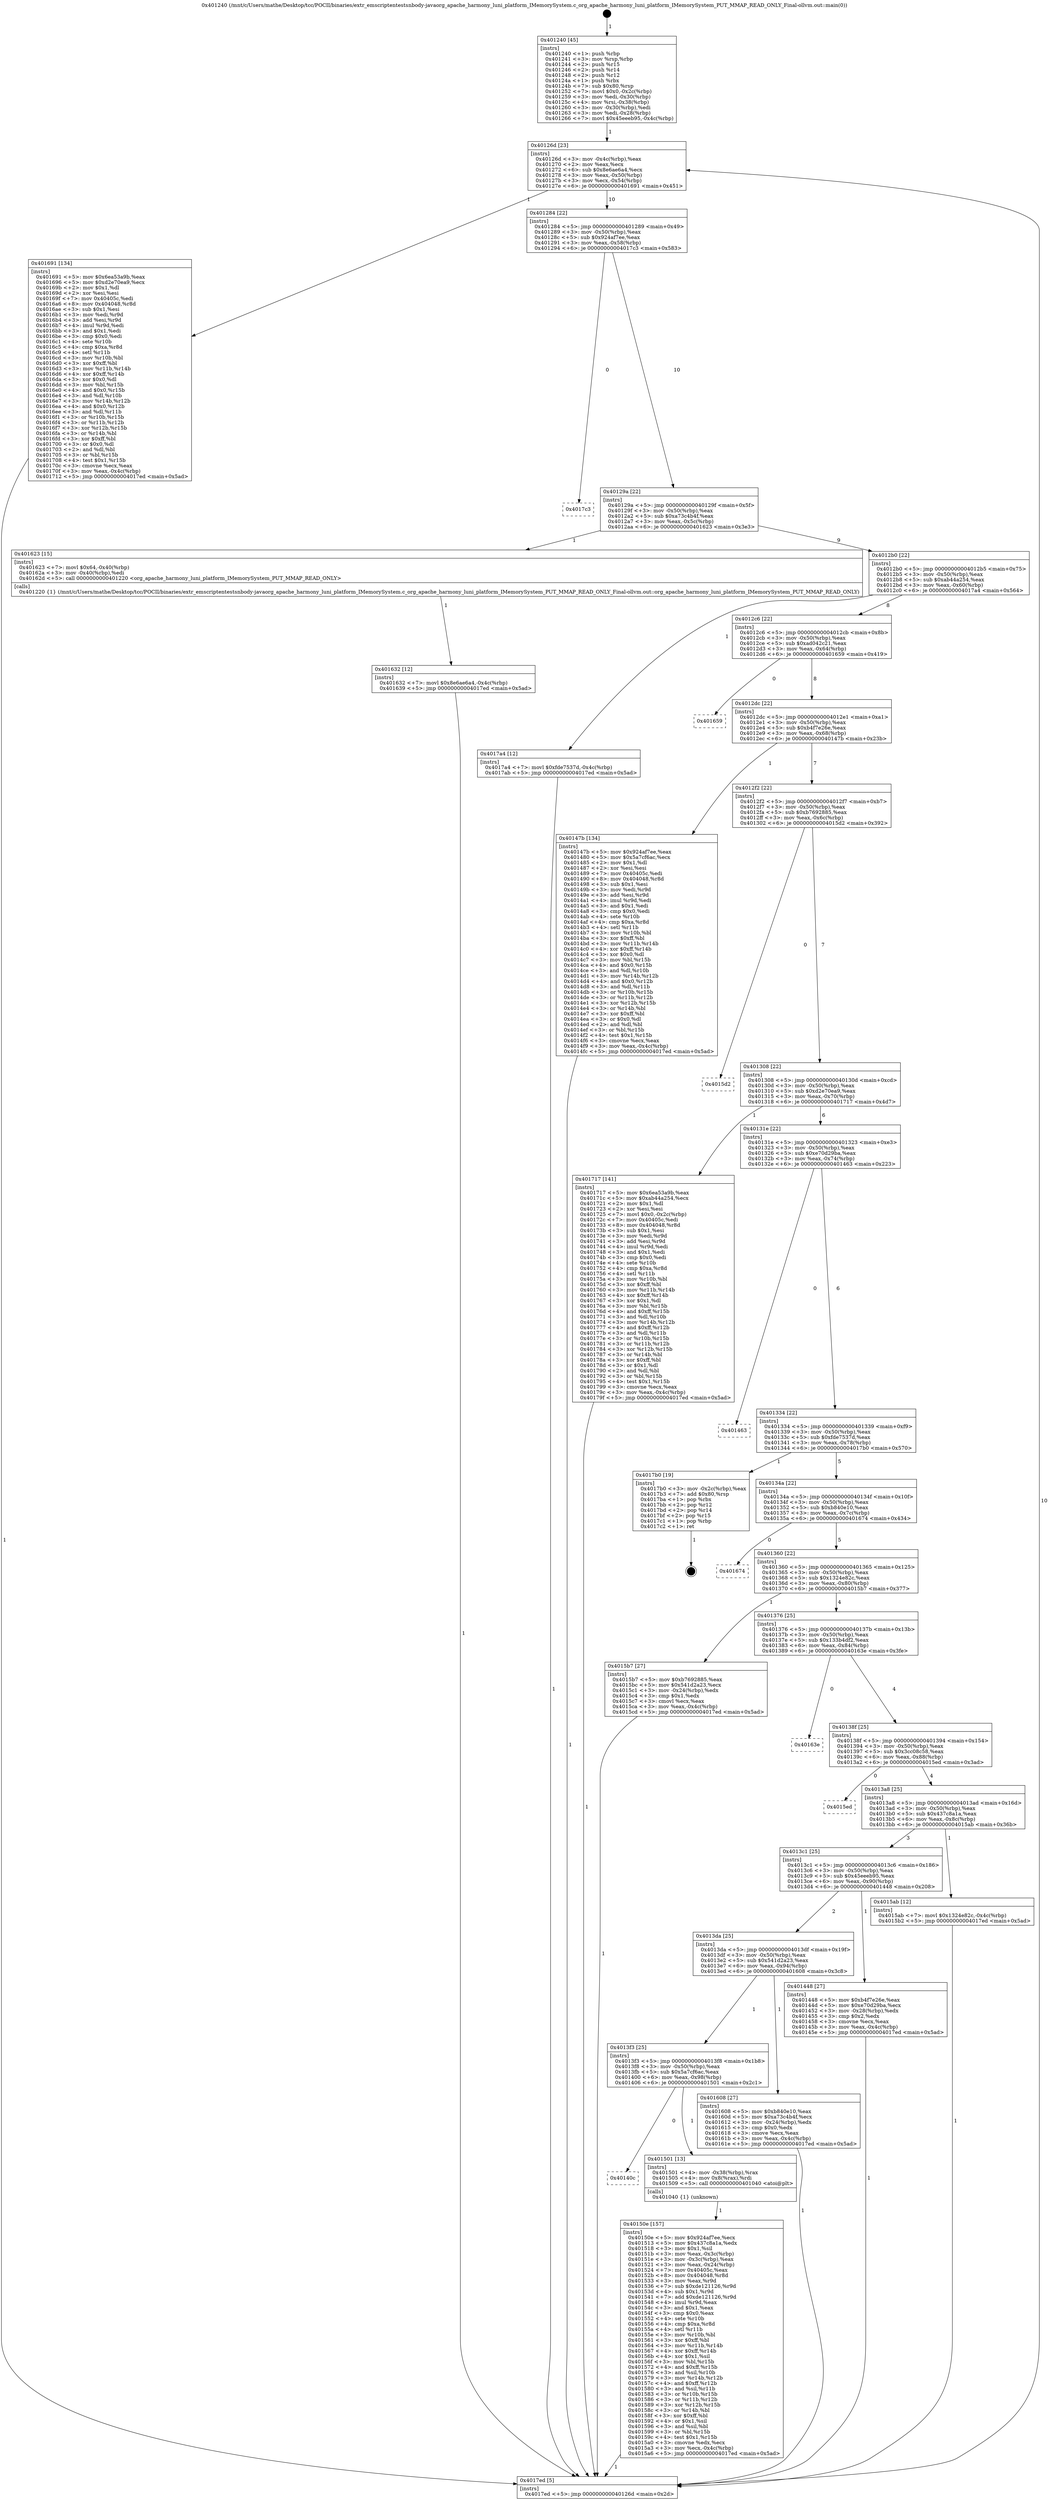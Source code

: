 digraph "0x401240" {
  label = "0x401240 (/mnt/c/Users/mathe/Desktop/tcc/POCII/binaries/extr_emscriptentestsnbody-javaorg_apache_harmony_luni_platform_IMemorySystem.c_org_apache_harmony_luni_platform_IMemorySystem_PUT_MMAP_READ_ONLY_Final-ollvm.out::main(0))"
  labelloc = "t"
  node[shape=record]

  Entry [label="",width=0.3,height=0.3,shape=circle,fillcolor=black,style=filled]
  "0x40126d" [label="{
     0x40126d [23]\l
     | [instrs]\l
     &nbsp;&nbsp;0x40126d \<+3\>: mov -0x4c(%rbp),%eax\l
     &nbsp;&nbsp;0x401270 \<+2\>: mov %eax,%ecx\l
     &nbsp;&nbsp;0x401272 \<+6\>: sub $0x8e6ae6a4,%ecx\l
     &nbsp;&nbsp;0x401278 \<+3\>: mov %eax,-0x50(%rbp)\l
     &nbsp;&nbsp;0x40127b \<+3\>: mov %ecx,-0x54(%rbp)\l
     &nbsp;&nbsp;0x40127e \<+6\>: je 0000000000401691 \<main+0x451\>\l
  }"]
  "0x401691" [label="{
     0x401691 [134]\l
     | [instrs]\l
     &nbsp;&nbsp;0x401691 \<+5\>: mov $0x6ea53a9b,%eax\l
     &nbsp;&nbsp;0x401696 \<+5\>: mov $0xd2e70ea9,%ecx\l
     &nbsp;&nbsp;0x40169b \<+2\>: mov $0x1,%dl\l
     &nbsp;&nbsp;0x40169d \<+2\>: xor %esi,%esi\l
     &nbsp;&nbsp;0x40169f \<+7\>: mov 0x40405c,%edi\l
     &nbsp;&nbsp;0x4016a6 \<+8\>: mov 0x404048,%r8d\l
     &nbsp;&nbsp;0x4016ae \<+3\>: sub $0x1,%esi\l
     &nbsp;&nbsp;0x4016b1 \<+3\>: mov %edi,%r9d\l
     &nbsp;&nbsp;0x4016b4 \<+3\>: add %esi,%r9d\l
     &nbsp;&nbsp;0x4016b7 \<+4\>: imul %r9d,%edi\l
     &nbsp;&nbsp;0x4016bb \<+3\>: and $0x1,%edi\l
     &nbsp;&nbsp;0x4016be \<+3\>: cmp $0x0,%edi\l
     &nbsp;&nbsp;0x4016c1 \<+4\>: sete %r10b\l
     &nbsp;&nbsp;0x4016c5 \<+4\>: cmp $0xa,%r8d\l
     &nbsp;&nbsp;0x4016c9 \<+4\>: setl %r11b\l
     &nbsp;&nbsp;0x4016cd \<+3\>: mov %r10b,%bl\l
     &nbsp;&nbsp;0x4016d0 \<+3\>: xor $0xff,%bl\l
     &nbsp;&nbsp;0x4016d3 \<+3\>: mov %r11b,%r14b\l
     &nbsp;&nbsp;0x4016d6 \<+4\>: xor $0xff,%r14b\l
     &nbsp;&nbsp;0x4016da \<+3\>: xor $0x0,%dl\l
     &nbsp;&nbsp;0x4016dd \<+3\>: mov %bl,%r15b\l
     &nbsp;&nbsp;0x4016e0 \<+4\>: and $0x0,%r15b\l
     &nbsp;&nbsp;0x4016e4 \<+3\>: and %dl,%r10b\l
     &nbsp;&nbsp;0x4016e7 \<+3\>: mov %r14b,%r12b\l
     &nbsp;&nbsp;0x4016ea \<+4\>: and $0x0,%r12b\l
     &nbsp;&nbsp;0x4016ee \<+3\>: and %dl,%r11b\l
     &nbsp;&nbsp;0x4016f1 \<+3\>: or %r10b,%r15b\l
     &nbsp;&nbsp;0x4016f4 \<+3\>: or %r11b,%r12b\l
     &nbsp;&nbsp;0x4016f7 \<+3\>: xor %r12b,%r15b\l
     &nbsp;&nbsp;0x4016fa \<+3\>: or %r14b,%bl\l
     &nbsp;&nbsp;0x4016fd \<+3\>: xor $0xff,%bl\l
     &nbsp;&nbsp;0x401700 \<+3\>: or $0x0,%dl\l
     &nbsp;&nbsp;0x401703 \<+2\>: and %dl,%bl\l
     &nbsp;&nbsp;0x401705 \<+3\>: or %bl,%r15b\l
     &nbsp;&nbsp;0x401708 \<+4\>: test $0x1,%r15b\l
     &nbsp;&nbsp;0x40170c \<+3\>: cmovne %ecx,%eax\l
     &nbsp;&nbsp;0x40170f \<+3\>: mov %eax,-0x4c(%rbp)\l
     &nbsp;&nbsp;0x401712 \<+5\>: jmp 00000000004017ed \<main+0x5ad\>\l
  }"]
  "0x401284" [label="{
     0x401284 [22]\l
     | [instrs]\l
     &nbsp;&nbsp;0x401284 \<+5\>: jmp 0000000000401289 \<main+0x49\>\l
     &nbsp;&nbsp;0x401289 \<+3\>: mov -0x50(%rbp),%eax\l
     &nbsp;&nbsp;0x40128c \<+5\>: sub $0x924af7ee,%eax\l
     &nbsp;&nbsp;0x401291 \<+3\>: mov %eax,-0x58(%rbp)\l
     &nbsp;&nbsp;0x401294 \<+6\>: je 00000000004017c3 \<main+0x583\>\l
  }"]
  Exit [label="",width=0.3,height=0.3,shape=circle,fillcolor=black,style=filled,peripheries=2]
  "0x4017c3" [label="{
     0x4017c3\l
  }", style=dashed]
  "0x40129a" [label="{
     0x40129a [22]\l
     | [instrs]\l
     &nbsp;&nbsp;0x40129a \<+5\>: jmp 000000000040129f \<main+0x5f\>\l
     &nbsp;&nbsp;0x40129f \<+3\>: mov -0x50(%rbp),%eax\l
     &nbsp;&nbsp;0x4012a2 \<+5\>: sub $0xa73c4b4f,%eax\l
     &nbsp;&nbsp;0x4012a7 \<+3\>: mov %eax,-0x5c(%rbp)\l
     &nbsp;&nbsp;0x4012aa \<+6\>: je 0000000000401623 \<main+0x3e3\>\l
  }"]
  "0x401632" [label="{
     0x401632 [12]\l
     | [instrs]\l
     &nbsp;&nbsp;0x401632 \<+7\>: movl $0x8e6ae6a4,-0x4c(%rbp)\l
     &nbsp;&nbsp;0x401639 \<+5\>: jmp 00000000004017ed \<main+0x5ad\>\l
  }"]
  "0x401623" [label="{
     0x401623 [15]\l
     | [instrs]\l
     &nbsp;&nbsp;0x401623 \<+7\>: movl $0x64,-0x40(%rbp)\l
     &nbsp;&nbsp;0x40162a \<+3\>: mov -0x40(%rbp),%edi\l
     &nbsp;&nbsp;0x40162d \<+5\>: call 0000000000401220 \<org_apache_harmony_luni_platform_IMemorySystem_PUT_MMAP_READ_ONLY\>\l
     | [calls]\l
     &nbsp;&nbsp;0x401220 \{1\} (/mnt/c/Users/mathe/Desktop/tcc/POCII/binaries/extr_emscriptentestsnbody-javaorg_apache_harmony_luni_platform_IMemorySystem.c_org_apache_harmony_luni_platform_IMemorySystem_PUT_MMAP_READ_ONLY_Final-ollvm.out::org_apache_harmony_luni_platform_IMemorySystem_PUT_MMAP_READ_ONLY)\l
  }"]
  "0x4012b0" [label="{
     0x4012b0 [22]\l
     | [instrs]\l
     &nbsp;&nbsp;0x4012b0 \<+5\>: jmp 00000000004012b5 \<main+0x75\>\l
     &nbsp;&nbsp;0x4012b5 \<+3\>: mov -0x50(%rbp),%eax\l
     &nbsp;&nbsp;0x4012b8 \<+5\>: sub $0xab44a254,%eax\l
     &nbsp;&nbsp;0x4012bd \<+3\>: mov %eax,-0x60(%rbp)\l
     &nbsp;&nbsp;0x4012c0 \<+6\>: je 00000000004017a4 \<main+0x564\>\l
  }"]
  "0x40150e" [label="{
     0x40150e [157]\l
     | [instrs]\l
     &nbsp;&nbsp;0x40150e \<+5\>: mov $0x924af7ee,%ecx\l
     &nbsp;&nbsp;0x401513 \<+5\>: mov $0x437c8a1a,%edx\l
     &nbsp;&nbsp;0x401518 \<+3\>: mov $0x1,%sil\l
     &nbsp;&nbsp;0x40151b \<+3\>: mov %eax,-0x3c(%rbp)\l
     &nbsp;&nbsp;0x40151e \<+3\>: mov -0x3c(%rbp),%eax\l
     &nbsp;&nbsp;0x401521 \<+3\>: mov %eax,-0x24(%rbp)\l
     &nbsp;&nbsp;0x401524 \<+7\>: mov 0x40405c,%eax\l
     &nbsp;&nbsp;0x40152b \<+8\>: mov 0x404048,%r8d\l
     &nbsp;&nbsp;0x401533 \<+3\>: mov %eax,%r9d\l
     &nbsp;&nbsp;0x401536 \<+7\>: sub $0xde121126,%r9d\l
     &nbsp;&nbsp;0x40153d \<+4\>: sub $0x1,%r9d\l
     &nbsp;&nbsp;0x401541 \<+7\>: add $0xde121126,%r9d\l
     &nbsp;&nbsp;0x401548 \<+4\>: imul %r9d,%eax\l
     &nbsp;&nbsp;0x40154c \<+3\>: and $0x1,%eax\l
     &nbsp;&nbsp;0x40154f \<+3\>: cmp $0x0,%eax\l
     &nbsp;&nbsp;0x401552 \<+4\>: sete %r10b\l
     &nbsp;&nbsp;0x401556 \<+4\>: cmp $0xa,%r8d\l
     &nbsp;&nbsp;0x40155a \<+4\>: setl %r11b\l
     &nbsp;&nbsp;0x40155e \<+3\>: mov %r10b,%bl\l
     &nbsp;&nbsp;0x401561 \<+3\>: xor $0xff,%bl\l
     &nbsp;&nbsp;0x401564 \<+3\>: mov %r11b,%r14b\l
     &nbsp;&nbsp;0x401567 \<+4\>: xor $0xff,%r14b\l
     &nbsp;&nbsp;0x40156b \<+4\>: xor $0x1,%sil\l
     &nbsp;&nbsp;0x40156f \<+3\>: mov %bl,%r15b\l
     &nbsp;&nbsp;0x401572 \<+4\>: and $0xff,%r15b\l
     &nbsp;&nbsp;0x401576 \<+3\>: and %sil,%r10b\l
     &nbsp;&nbsp;0x401579 \<+3\>: mov %r14b,%r12b\l
     &nbsp;&nbsp;0x40157c \<+4\>: and $0xff,%r12b\l
     &nbsp;&nbsp;0x401580 \<+3\>: and %sil,%r11b\l
     &nbsp;&nbsp;0x401583 \<+3\>: or %r10b,%r15b\l
     &nbsp;&nbsp;0x401586 \<+3\>: or %r11b,%r12b\l
     &nbsp;&nbsp;0x401589 \<+3\>: xor %r12b,%r15b\l
     &nbsp;&nbsp;0x40158c \<+3\>: or %r14b,%bl\l
     &nbsp;&nbsp;0x40158f \<+3\>: xor $0xff,%bl\l
     &nbsp;&nbsp;0x401592 \<+4\>: or $0x1,%sil\l
     &nbsp;&nbsp;0x401596 \<+3\>: and %sil,%bl\l
     &nbsp;&nbsp;0x401599 \<+3\>: or %bl,%r15b\l
     &nbsp;&nbsp;0x40159c \<+4\>: test $0x1,%r15b\l
     &nbsp;&nbsp;0x4015a0 \<+3\>: cmovne %edx,%ecx\l
     &nbsp;&nbsp;0x4015a3 \<+3\>: mov %ecx,-0x4c(%rbp)\l
     &nbsp;&nbsp;0x4015a6 \<+5\>: jmp 00000000004017ed \<main+0x5ad\>\l
  }"]
  "0x4017a4" [label="{
     0x4017a4 [12]\l
     | [instrs]\l
     &nbsp;&nbsp;0x4017a4 \<+7\>: movl $0xfde7537d,-0x4c(%rbp)\l
     &nbsp;&nbsp;0x4017ab \<+5\>: jmp 00000000004017ed \<main+0x5ad\>\l
  }"]
  "0x4012c6" [label="{
     0x4012c6 [22]\l
     | [instrs]\l
     &nbsp;&nbsp;0x4012c6 \<+5\>: jmp 00000000004012cb \<main+0x8b\>\l
     &nbsp;&nbsp;0x4012cb \<+3\>: mov -0x50(%rbp),%eax\l
     &nbsp;&nbsp;0x4012ce \<+5\>: sub $0xad042c21,%eax\l
     &nbsp;&nbsp;0x4012d3 \<+3\>: mov %eax,-0x64(%rbp)\l
     &nbsp;&nbsp;0x4012d6 \<+6\>: je 0000000000401659 \<main+0x419\>\l
  }"]
  "0x40140c" [label="{
     0x40140c\l
  }", style=dashed]
  "0x401659" [label="{
     0x401659\l
  }", style=dashed]
  "0x4012dc" [label="{
     0x4012dc [22]\l
     | [instrs]\l
     &nbsp;&nbsp;0x4012dc \<+5\>: jmp 00000000004012e1 \<main+0xa1\>\l
     &nbsp;&nbsp;0x4012e1 \<+3\>: mov -0x50(%rbp),%eax\l
     &nbsp;&nbsp;0x4012e4 \<+5\>: sub $0xb4f7e26e,%eax\l
     &nbsp;&nbsp;0x4012e9 \<+3\>: mov %eax,-0x68(%rbp)\l
     &nbsp;&nbsp;0x4012ec \<+6\>: je 000000000040147b \<main+0x23b\>\l
  }"]
  "0x401501" [label="{
     0x401501 [13]\l
     | [instrs]\l
     &nbsp;&nbsp;0x401501 \<+4\>: mov -0x38(%rbp),%rax\l
     &nbsp;&nbsp;0x401505 \<+4\>: mov 0x8(%rax),%rdi\l
     &nbsp;&nbsp;0x401509 \<+5\>: call 0000000000401040 \<atoi@plt\>\l
     | [calls]\l
     &nbsp;&nbsp;0x401040 \{1\} (unknown)\l
  }"]
  "0x40147b" [label="{
     0x40147b [134]\l
     | [instrs]\l
     &nbsp;&nbsp;0x40147b \<+5\>: mov $0x924af7ee,%eax\l
     &nbsp;&nbsp;0x401480 \<+5\>: mov $0x5a7cf6ac,%ecx\l
     &nbsp;&nbsp;0x401485 \<+2\>: mov $0x1,%dl\l
     &nbsp;&nbsp;0x401487 \<+2\>: xor %esi,%esi\l
     &nbsp;&nbsp;0x401489 \<+7\>: mov 0x40405c,%edi\l
     &nbsp;&nbsp;0x401490 \<+8\>: mov 0x404048,%r8d\l
     &nbsp;&nbsp;0x401498 \<+3\>: sub $0x1,%esi\l
     &nbsp;&nbsp;0x40149b \<+3\>: mov %edi,%r9d\l
     &nbsp;&nbsp;0x40149e \<+3\>: add %esi,%r9d\l
     &nbsp;&nbsp;0x4014a1 \<+4\>: imul %r9d,%edi\l
     &nbsp;&nbsp;0x4014a5 \<+3\>: and $0x1,%edi\l
     &nbsp;&nbsp;0x4014a8 \<+3\>: cmp $0x0,%edi\l
     &nbsp;&nbsp;0x4014ab \<+4\>: sete %r10b\l
     &nbsp;&nbsp;0x4014af \<+4\>: cmp $0xa,%r8d\l
     &nbsp;&nbsp;0x4014b3 \<+4\>: setl %r11b\l
     &nbsp;&nbsp;0x4014b7 \<+3\>: mov %r10b,%bl\l
     &nbsp;&nbsp;0x4014ba \<+3\>: xor $0xff,%bl\l
     &nbsp;&nbsp;0x4014bd \<+3\>: mov %r11b,%r14b\l
     &nbsp;&nbsp;0x4014c0 \<+4\>: xor $0xff,%r14b\l
     &nbsp;&nbsp;0x4014c4 \<+3\>: xor $0x0,%dl\l
     &nbsp;&nbsp;0x4014c7 \<+3\>: mov %bl,%r15b\l
     &nbsp;&nbsp;0x4014ca \<+4\>: and $0x0,%r15b\l
     &nbsp;&nbsp;0x4014ce \<+3\>: and %dl,%r10b\l
     &nbsp;&nbsp;0x4014d1 \<+3\>: mov %r14b,%r12b\l
     &nbsp;&nbsp;0x4014d4 \<+4\>: and $0x0,%r12b\l
     &nbsp;&nbsp;0x4014d8 \<+3\>: and %dl,%r11b\l
     &nbsp;&nbsp;0x4014db \<+3\>: or %r10b,%r15b\l
     &nbsp;&nbsp;0x4014de \<+3\>: or %r11b,%r12b\l
     &nbsp;&nbsp;0x4014e1 \<+3\>: xor %r12b,%r15b\l
     &nbsp;&nbsp;0x4014e4 \<+3\>: or %r14b,%bl\l
     &nbsp;&nbsp;0x4014e7 \<+3\>: xor $0xff,%bl\l
     &nbsp;&nbsp;0x4014ea \<+3\>: or $0x0,%dl\l
     &nbsp;&nbsp;0x4014ed \<+2\>: and %dl,%bl\l
     &nbsp;&nbsp;0x4014ef \<+3\>: or %bl,%r15b\l
     &nbsp;&nbsp;0x4014f2 \<+4\>: test $0x1,%r15b\l
     &nbsp;&nbsp;0x4014f6 \<+3\>: cmovne %ecx,%eax\l
     &nbsp;&nbsp;0x4014f9 \<+3\>: mov %eax,-0x4c(%rbp)\l
     &nbsp;&nbsp;0x4014fc \<+5\>: jmp 00000000004017ed \<main+0x5ad\>\l
  }"]
  "0x4012f2" [label="{
     0x4012f2 [22]\l
     | [instrs]\l
     &nbsp;&nbsp;0x4012f2 \<+5\>: jmp 00000000004012f7 \<main+0xb7\>\l
     &nbsp;&nbsp;0x4012f7 \<+3\>: mov -0x50(%rbp),%eax\l
     &nbsp;&nbsp;0x4012fa \<+5\>: sub $0xb7692885,%eax\l
     &nbsp;&nbsp;0x4012ff \<+3\>: mov %eax,-0x6c(%rbp)\l
     &nbsp;&nbsp;0x401302 \<+6\>: je 00000000004015d2 \<main+0x392\>\l
  }"]
  "0x4013f3" [label="{
     0x4013f3 [25]\l
     | [instrs]\l
     &nbsp;&nbsp;0x4013f3 \<+5\>: jmp 00000000004013f8 \<main+0x1b8\>\l
     &nbsp;&nbsp;0x4013f8 \<+3\>: mov -0x50(%rbp),%eax\l
     &nbsp;&nbsp;0x4013fb \<+5\>: sub $0x5a7cf6ac,%eax\l
     &nbsp;&nbsp;0x401400 \<+6\>: mov %eax,-0x98(%rbp)\l
     &nbsp;&nbsp;0x401406 \<+6\>: je 0000000000401501 \<main+0x2c1\>\l
  }"]
  "0x4015d2" [label="{
     0x4015d2\l
  }", style=dashed]
  "0x401308" [label="{
     0x401308 [22]\l
     | [instrs]\l
     &nbsp;&nbsp;0x401308 \<+5\>: jmp 000000000040130d \<main+0xcd\>\l
     &nbsp;&nbsp;0x40130d \<+3\>: mov -0x50(%rbp),%eax\l
     &nbsp;&nbsp;0x401310 \<+5\>: sub $0xd2e70ea9,%eax\l
     &nbsp;&nbsp;0x401315 \<+3\>: mov %eax,-0x70(%rbp)\l
     &nbsp;&nbsp;0x401318 \<+6\>: je 0000000000401717 \<main+0x4d7\>\l
  }"]
  "0x401608" [label="{
     0x401608 [27]\l
     | [instrs]\l
     &nbsp;&nbsp;0x401608 \<+5\>: mov $0xb840e10,%eax\l
     &nbsp;&nbsp;0x40160d \<+5\>: mov $0xa73c4b4f,%ecx\l
     &nbsp;&nbsp;0x401612 \<+3\>: mov -0x24(%rbp),%edx\l
     &nbsp;&nbsp;0x401615 \<+3\>: cmp $0x0,%edx\l
     &nbsp;&nbsp;0x401618 \<+3\>: cmove %ecx,%eax\l
     &nbsp;&nbsp;0x40161b \<+3\>: mov %eax,-0x4c(%rbp)\l
     &nbsp;&nbsp;0x40161e \<+5\>: jmp 00000000004017ed \<main+0x5ad\>\l
  }"]
  "0x401717" [label="{
     0x401717 [141]\l
     | [instrs]\l
     &nbsp;&nbsp;0x401717 \<+5\>: mov $0x6ea53a9b,%eax\l
     &nbsp;&nbsp;0x40171c \<+5\>: mov $0xab44a254,%ecx\l
     &nbsp;&nbsp;0x401721 \<+2\>: mov $0x1,%dl\l
     &nbsp;&nbsp;0x401723 \<+2\>: xor %esi,%esi\l
     &nbsp;&nbsp;0x401725 \<+7\>: movl $0x0,-0x2c(%rbp)\l
     &nbsp;&nbsp;0x40172c \<+7\>: mov 0x40405c,%edi\l
     &nbsp;&nbsp;0x401733 \<+8\>: mov 0x404048,%r8d\l
     &nbsp;&nbsp;0x40173b \<+3\>: sub $0x1,%esi\l
     &nbsp;&nbsp;0x40173e \<+3\>: mov %edi,%r9d\l
     &nbsp;&nbsp;0x401741 \<+3\>: add %esi,%r9d\l
     &nbsp;&nbsp;0x401744 \<+4\>: imul %r9d,%edi\l
     &nbsp;&nbsp;0x401748 \<+3\>: and $0x1,%edi\l
     &nbsp;&nbsp;0x40174b \<+3\>: cmp $0x0,%edi\l
     &nbsp;&nbsp;0x40174e \<+4\>: sete %r10b\l
     &nbsp;&nbsp;0x401752 \<+4\>: cmp $0xa,%r8d\l
     &nbsp;&nbsp;0x401756 \<+4\>: setl %r11b\l
     &nbsp;&nbsp;0x40175a \<+3\>: mov %r10b,%bl\l
     &nbsp;&nbsp;0x40175d \<+3\>: xor $0xff,%bl\l
     &nbsp;&nbsp;0x401760 \<+3\>: mov %r11b,%r14b\l
     &nbsp;&nbsp;0x401763 \<+4\>: xor $0xff,%r14b\l
     &nbsp;&nbsp;0x401767 \<+3\>: xor $0x1,%dl\l
     &nbsp;&nbsp;0x40176a \<+3\>: mov %bl,%r15b\l
     &nbsp;&nbsp;0x40176d \<+4\>: and $0xff,%r15b\l
     &nbsp;&nbsp;0x401771 \<+3\>: and %dl,%r10b\l
     &nbsp;&nbsp;0x401774 \<+3\>: mov %r14b,%r12b\l
     &nbsp;&nbsp;0x401777 \<+4\>: and $0xff,%r12b\l
     &nbsp;&nbsp;0x40177b \<+3\>: and %dl,%r11b\l
     &nbsp;&nbsp;0x40177e \<+3\>: or %r10b,%r15b\l
     &nbsp;&nbsp;0x401781 \<+3\>: or %r11b,%r12b\l
     &nbsp;&nbsp;0x401784 \<+3\>: xor %r12b,%r15b\l
     &nbsp;&nbsp;0x401787 \<+3\>: or %r14b,%bl\l
     &nbsp;&nbsp;0x40178a \<+3\>: xor $0xff,%bl\l
     &nbsp;&nbsp;0x40178d \<+3\>: or $0x1,%dl\l
     &nbsp;&nbsp;0x401790 \<+2\>: and %dl,%bl\l
     &nbsp;&nbsp;0x401792 \<+3\>: or %bl,%r15b\l
     &nbsp;&nbsp;0x401795 \<+4\>: test $0x1,%r15b\l
     &nbsp;&nbsp;0x401799 \<+3\>: cmovne %ecx,%eax\l
     &nbsp;&nbsp;0x40179c \<+3\>: mov %eax,-0x4c(%rbp)\l
     &nbsp;&nbsp;0x40179f \<+5\>: jmp 00000000004017ed \<main+0x5ad\>\l
  }"]
  "0x40131e" [label="{
     0x40131e [22]\l
     | [instrs]\l
     &nbsp;&nbsp;0x40131e \<+5\>: jmp 0000000000401323 \<main+0xe3\>\l
     &nbsp;&nbsp;0x401323 \<+3\>: mov -0x50(%rbp),%eax\l
     &nbsp;&nbsp;0x401326 \<+5\>: sub $0xe70d29ba,%eax\l
     &nbsp;&nbsp;0x40132b \<+3\>: mov %eax,-0x74(%rbp)\l
     &nbsp;&nbsp;0x40132e \<+6\>: je 0000000000401463 \<main+0x223\>\l
  }"]
  "0x401240" [label="{
     0x401240 [45]\l
     | [instrs]\l
     &nbsp;&nbsp;0x401240 \<+1\>: push %rbp\l
     &nbsp;&nbsp;0x401241 \<+3\>: mov %rsp,%rbp\l
     &nbsp;&nbsp;0x401244 \<+2\>: push %r15\l
     &nbsp;&nbsp;0x401246 \<+2\>: push %r14\l
     &nbsp;&nbsp;0x401248 \<+2\>: push %r12\l
     &nbsp;&nbsp;0x40124a \<+1\>: push %rbx\l
     &nbsp;&nbsp;0x40124b \<+7\>: sub $0x80,%rsp\l
     &nbsp;&nbsp;0x401252 \<+7\>: movl $0x0,-0x2c(%rbp)\l
     &nbsp;&nbsp;0x401259 \<+3\>: mov %edi,-0x30(%rbp)\l
     &nbsp;&nbsp;0x40125c \<+4\>: mov %rsi,-0x38(%rbp)\l
     &nbsp;&nbsp;0x401260 \<+3\>: mov -0x30(%rbp),%edi\l
     &nbsp;&nbsp;0x401263 \<+3\>: mov %edi,-0x28(%rbp)\l
     &nbsp;&nbsp;0x401266 \<+7\>: movl $0x45eeeb95,-0x4c(%rbp)\l
  }"]
  "0x401463" [label="{
     0x401463\l
  }", style=dashed]
  "0x401334" [label="{
     0x401334 [22]\l
     | [instrs]\l
     &nbsp;&nbsp;0x401334 \<+5\>: jmp 0000000000401339 \<main+0xf9\>\l
     &nbsp;&nbsp;0x401339 \<+3\>: mov -0x50(%rbp),%eax\l
     &nbsp;&nbsp;0x40133c \<+5\>: sub $0xfde7537d,%eax\l
     &nbsp;&nbsp;0x401341 \<+3\>: mov %eax,-0x78(%rbp)\l
     &nbsp;&nbsp;0x401344 \<+6\>: je 00000000004017b0 \<main+0x570\>\l
  }"]
  "0x4017ed" [label="{
     0x4017ed [5]\l
     | [instrs]\l
     &nbsp;&nbsp;0x4017ed \<+5\>: jmp 000000000040126d \<main+0x2d\>\l
  }"]
  "0x4017b0" [label="{
     0x4017b0 [19]\l
     | [instrs]\l
     &nbsp;&nbsp;0x4017b0 \<+3\>: mov -0x2c(%rbp),%eax\l
     &nbsp;&nbsp;0x4017b3 \<+7\>: add $0x80,%rsp\l
     &nbsp;&nbsp;0x4017ba \<+1\>: pop %rbx\l
     &nbsp;&nbsp;0x4017bb \<+2\>: pop %r12\l
     &nbsp;&nbsp;0x4017bd \<+2\>: pop %r14\l
     &nbsp;&nbsp;0x4017bf \<+2\>: pop %r15\l
     &nbsp;&nbsp;0x4017c1 \<+1\>: pop %rbp\l
     &nbsp;&nbsp;0x4017c2 \<+1\>: ret\l
  }"]
  "0x40134a" [label="{
     0x40134a [22]\l
     | [instrs]\l
     &nbsp;&nbsp;0x40134a \<+5\>: jmp 000000000040134f \<main+0x10f\>\l
     &nbsp;&nbsp;0x40134f \<+3\>: mov -0x50(%rbp),%eax\l
     &nbsp;&nbsp;0x401352 \<+5\>: sub $0xb840e10,%eax\l
     &nbsp;&nbsp;0x401357 \<+3\>: mov %eax,-0x7c(%rbp)\l
     &nbsp;&nbsp;0x40135a \<+6\>: je 0000000000401674 \<main+0x434\>\l
  }"]
  "0x4013da" [label="{
     0x4013da [25]\l
     | [instrs]\l
     &nbsp;&nbsp;0x4013da \<+5\>: jmp 00000000004013df \<main+0x19f\>\l
     &nbsp;&nbsp;0x4013df \<+3\>: mov -0x50(%rbp),%eax\l
     &nbsp;&nbsp;0x4013e2 \<+5\>: sub $0x541d2a23,%eax\l
     &nbsp;&nbsp;0x4013e7 \<+6\>: mov %eax,-0x94(%rbp)\l
     &nbsp;&nbsp;0x4013ed \<+6\>: je 0000000000401608 \<main+0x3c8\>\l
  }"]
  "0x401674" [label="{
     0x401674\l
  }", style=dashed]
  "0x401360" [label="{
     0x401360 [22]\l
     | [instrs]\l
     &nbsp;&nbsp;0x401360 \<+5\>: jmp 0000000000401365 \<main+0x125\>\l
     &nbsp;&nbsp;0x401365 \<+3\>: mov -0x50(%rbp),%eax\l
     &nbsp;&nbsp;0x401368 \<+5\>: sub $0x1324e82c,%eax\l
     &nbsp;&nbsp;0x40136d \<+3\>: mov %eax,-0x80(%rbp)\l
     &nbsp;&nbsp;0x401370 \<+6\>: je 00000000004015b7 \<main+0x377\>\l
  }"]
  "0x401448" [label="{
     0x401448 [27]\l
     | [instrs]\l
     &nbsp;&nbsp;0x401448 \<+5\>: mov $0xb4f7e26e,%eax\l
     &nbsp;&nbsp;0x40144d \<+5\>: mov $0xe70d29ba,%ecx\l
     &nbsp;&nbsp;0x401452 \<+3\>: mov -0x28(%rbp),%edx\l
     &nbsp;&nbsp;0x401455 \<+3\>: cmp $0x2,%edx\l
     &nbsp;&nbsp;0x401458 \<+3\>: cmovne %ecx,%eax\l
     &nbsp;&nbsp;0x40145b \<+3\>: mov %eax,-0x4c(%rbp)\l
     &nbsp;&nbsp;0x40145e \<+5\>: jmp 00000000004017ed \<main+0x5ad\>\l
  }"]
  "0x4015b7" [label="{
     0x4015b7 [27]\l
     | [instrs]\l
     &nbsp;&nbsp;0x4015b7 \<+5\>: mov $0xb7692885,%eax\l
     &nbsp;&nbsp;0x4015bc \<+5\>: mov $0x541d2a23,%ecx\l
     &nbsp;&nbsp;0x4015c1 \<+3\>: mov -0x24(%rbp),%edx\l
     &nbsp;&nbsp;0x4015c4 \<+3\>: cmp $0x1,%edx\l
     &nbsp;&nbsp;0x4015c7 \<+3\>: cmovl %ecx,%eax\l
     &nbsp;&nbsp;0x4015ca \<+3\>: mov %eax,-0x4c(%rbp)\l
     &nbsp;&nbsp;0x4015cd \<+5\>: jmp 00000000004017ed \<main+0x5ad\>\l
  }"]
  "0x401376" [label="{
     0x401376 [25]\l
     | [instrs]\l
     &nbsp;&nbsp;0x401376 \<+5\>: jmp 000000000040137b \<main+0x13b\>\l
     &nbsp;&nbsp;0x40137b \<+3\>: mov -0x50(%rbp),%eax\l
     &nbsp;&nbsp;0x40137e \<+5\>: sub $0x133b4df2,%eax\l
     &nbsp;&nbsp;0x401383 \<+6\>: mov %eax,-0x84(%rbp)\l
     &nbsp;&nbsp;0x401389 \<+6\>: je 000000000040163e \<main+0x3fe\>\l
  }"]
  "0x4013c1" [label="{
     0x4013c1 [25]\l
     | [instrs]\l
     &nbsp;&nbsp;0x4013c1 \<+5\>: jmp 00000000004013c6 \<main+0x186\>\l
     &nbsp;&nbsp;0x4013c6 \<+3\>: mov -0x50(%rbp),%eax\l
     &nbsp;&nbsp;0x4013c9 \<+5\>: sub $0x45eeeb95,%eax\l
     &nbsp;&nbsp;0x4013ce \<+6\>: mov %eax,-0x90(%rbp)\l
     &nbsp;&nbsp;0x4013d4 \<+6\>: je 0000000000401448 \<main+0x208\>\l
  }"]
  "0x40163e" [label="{
     0x40163e\l
  }", style=dashed]
  "0x40138f" [label="{
     0x40138f [25]\l
     | [instrs]\l
     &nbsp;&nbsp;0x40138f \<+5\>: jmp 0000000000401394 \<main+0x154\>\l
     &nbsp;&nbsp;0x401394 \<+3\>: mov -0x50(%rbp),%eax\l
     &nbsp;&nbsp;0x401397 \<+5\>: sub $0x3cc08c58,%eax\l
     &nbsp;&nbsp;0x40139c \<+6\>: mov %eax,-0x88(%rbp)\l
     &nbsp;&nbsp;0x4013a2 \<+6\>: je 00000000004015ed \<main+0x3ad\>\l
  }"]
  "0x4015ab" [label="{
     0x4015ab [12]\l
     | [instrs]\l
     &nbsp;&nbsp;0x4015ab \<+7\>: movl $0x1324e82c,-0x4c(%rbp)\l
     &nbsp;&nbsp;0x4015b2 \<+5\>: jmp 00000000004017ed \<main+0x5ad\>\l
  }"]
  "0x4015ed" [label="{
     0x4015ed\l
  }", style=dashed]
  "0x4013a8" [label="{
     0x4013a8 [25]\l
     | [instrs]\l
     &nbsp;&nbsp;0x4013a8 \<+5\>: jmp 00000000004013ad \<main+0x16d\>\l
     &nbsp;&nbsp;0x4013ad \<+3\>: mov -0x50(%rbp),%eax\l
     &nbsp;&nbsp;0x4013b0 \<+5\>: sub $0x437c8a1a,%eax\l
     &nbsp;&nbsp;0x4013b5 \<+6\>: mov %eax,-0x8c(%rbp)\l
     &nbsp;&nbsp;0x4013bb \<+6\>: je 00000000004015ab \<main+0x36b\>\l
  }"]
  Entry -> "0x401240" [label=" 1"]
  "0x40126d" -> "0x401691" [label=" 1"]
  "0x40126d" -> "0x401284" [label=" 10"]
  "0x4017b0" -> Exit [label=" 1"]
  "0x401284" -> "0x4017c3" [label=" 0"]
  "0x401284" -> "0x40129a" [label=" 10"]
  "0x4017a4" -> "0x4017ed" [label=" 1"]
  "0x40129a" -> "0x401623" [label=" 1"]
  "0x40129a" -> "0x4012b0" [label=" 9"]
  "0x401717" -> "0x4017ed" [label=" 1"]
  "0x4012b0" -> "0x4017a4" [label=" 1"]
  "0x4012b0" -> "0x4012c6" [label=" 8"]
  "0x401691" -> "0x4017ed" [label=" 1"]
  "0x4012c6" -> "0x401659" [label=" 0"]
  "0x4012c6" -> "0x4012dc" [label=" 8"]
  "0x401632" -> "0x4017ed" [label=" 1"]
  "0x4012dc" -> "0x40147b" [label=" 1"]
  "0x4012dc" -> "0x4012f2" [label=" 7"]
  "0x401623" -> "0x401632" [label=" 1"]
  "0x4012f2" -> "0x4015d2" [label=" 0"]
  "0x4012f2" -> "0x401308" [label=" 7"]
  "0x4015b7" -> "0x4017ed" [label=" 1"]
  "0x401308" -> "0x401717" [label=" 1"]
  "0x401308" -> "0x40131e" [label=" 6"]
  "0x4015ab" -> "0x4017ed" [label=" 1"]
  "0x40131e" -> "0x401463" [label=" 0"]
  "0x40131e" -> "0x401334" [label=" 6"]
  "0x401501" -> "0x40150e" [label=" 1"]
  "0x401334" -> "0x4017b0" [label=" 1"]
  "0x401334" -> "0x40134a" [label=" 5"]
  "0x4013f3" -> "0x40140c" [label=" 0"]
  "0x40134a" -> "0x401674" [label=" 0"]
  "0x40134a" -> "0x401360" [label=" 5"]
  "0x4013f3" -> "0x401501" [label=" 1"]
  "0x401360" -> "0x4015b7" [label=" 1"]
  "0x401360" -> "0x401376" [label=" 4"]
  "0x401608" -> "0x4017ed" [label=" 1"]
  "0x401376" -> "0x40163e" [label=" 0"]
  "0x401376" -> "0x40138f" [label=" 4"]
  "0x4013da" -> "0x401608" [label=" 1"]
  "0x40138f" -> "0x4015ed" [label=" 0"]
  "0x40138f" -> "0x4013a8" [label=" 4"]
  "0x40150e" -> "0x4017ed" [label=" 1"]
  "0x4013a8" -> "0x4015ab" [label=" 1"]
  "0x4013a8" -> "0x4013c1" [label=" 3"]
  "0x4013da" -> "0x4013f3" [label=" 1"]
  "0x4013c1" -> "0x401448" [label=" 1"]
  "0x4013c1" -> "0x4013da" [label=" 2"]
  "0x401448" -> "0x4017ed" [label=" 1"]
  "0x401240" -> "0x40126d" [label=" 1"]
  "0x4017ed" -> "0x40126d" [label=" 10"]
  "0x40147b" -> "0x4017ed" [label=" 1"]
}
